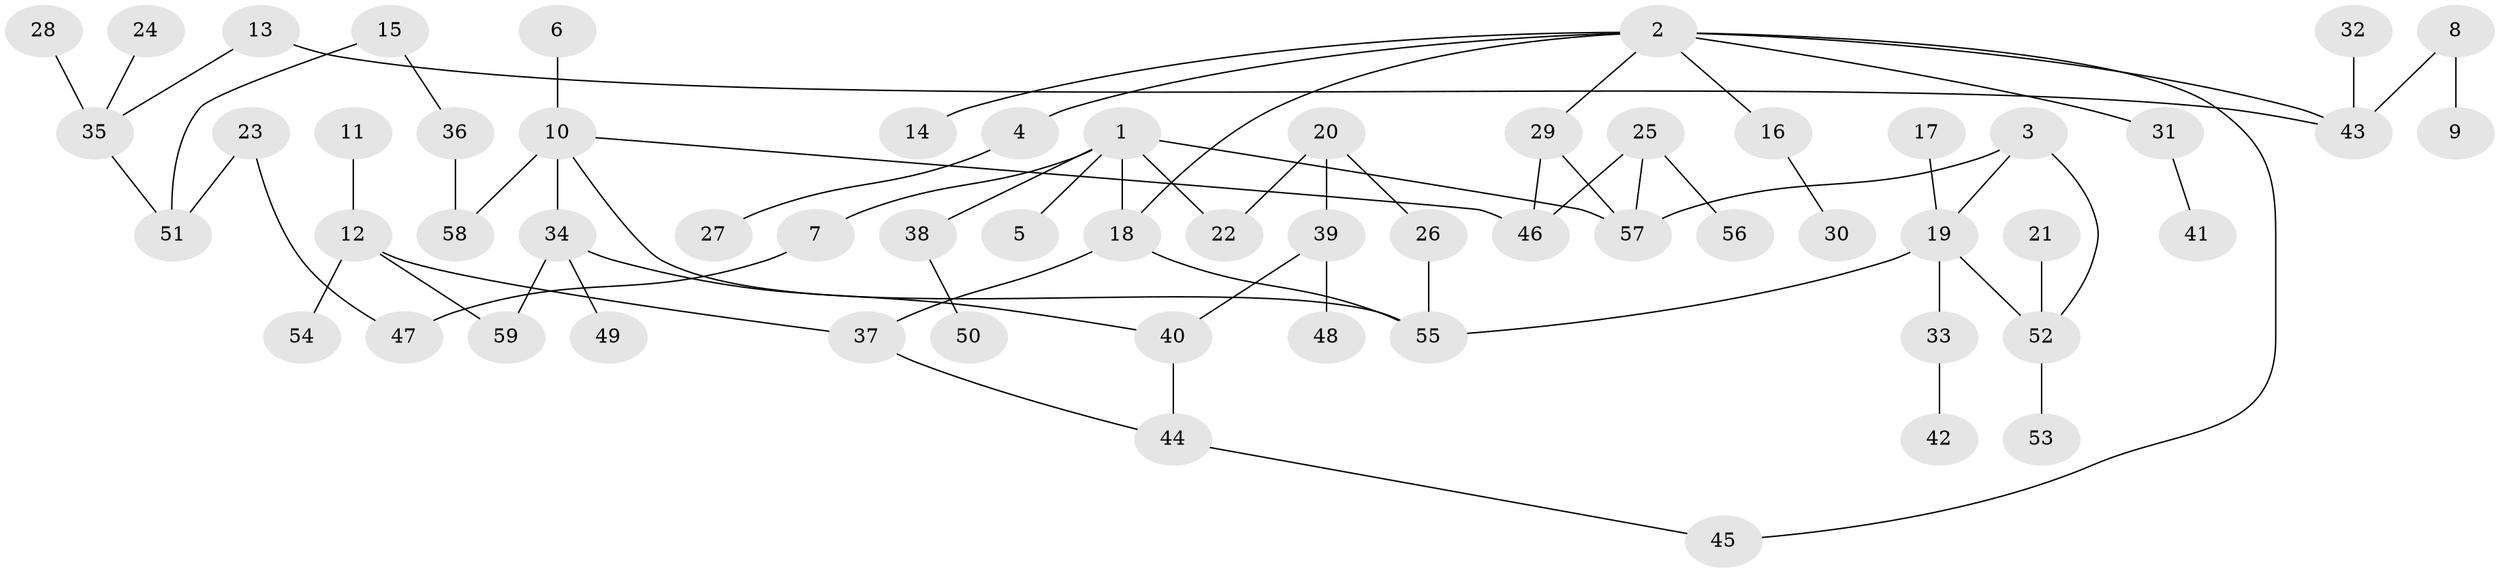 // original degree distribution, {6: 0.02564102564102564, 5: 0.06837606837606838, 3: 0.1452991452991453, 2: 0.2222222222222222, 8: 0.008547008547008548, 1: 0.452991452991453, 4: 0.07692307692307693}
// Generated by graph-tools (version 1.1) at 2025/01/03/09/25 03:01:02]
// undirected, 59 vertices, 70 edges
graph export_dot {
graph [start="1"]
  node [color=gray90,style=filled];
  1;
  2;
  3;
  4;
  5;
  6;
  7;
  8;
  9;
  10;
  11;
  12;
  13;
  14;
  15;
  16;
  17;
  18;
  19;
  20;
  21;
  22;
  23;
  24;
  25;
  26;
  27;
  28;
  29;
  30;
  31;
  32;
  33;
  34;
  35;
  36;
  37;
  38;
  39;
  40;
  41;
  42;
  43;
  44;
  45;
  46;
  47;
  48;
  49;
  50;
  51;
  52;
  53;
  54;
  55;
  56;
  57;
  58;
  59;
  1 -- 5 [weight=1.0];
  1 -- 7 [weight=1.0];
  1 -- 18 [weight=1.0];
  1 -- 22 [weight=1.0];
  1 -- 38 [weight=1.0];
  1 -- 57 [weight=1.0];
  2 -- 4 [weight=1.0];
  2 -- 14 [weight=1.0];
  2 -- 16 [weight=1.0];
  2 -- 18 [weight=1.0];
  2 -- 29 [weight=1.0];
  2 -- 31 [weight=1.0];
  2 -- 43 [weight=1.0];
  2 -- 45 [weight=1.0];
  3 -- 19 [weight=1.0];
  3 -- 52 [weight=1.0];
  3 -- 57 [weight=1.0];
  4 -- 27 [weight=1.0];
  6 -- 10 [weight=1.0];
  7 -- 47 [weight=1.0];
  8 -- 9 [weight=1.0];
  8 -- 43 [weight=1.0];
  10 -- 34 [weight=1.0];
  10 -- 46 [weight=1.0];
  10 -- 55 [weight=1.0];
  10 -- 58 [weight=2.0];
  11 -- 12 [weight=1.0];
  12 -- 37 [weight=1.0];
  12 -- 54 [weight=1.0];
  12 -- 59 [weight=1.0];
  13 -- 35 [weight=1.0];
  13 -- 43 [weight=1.0];
  15 -- 36 [weight=1.0];
  15 -- 51 [weight=1.0];
  16 -- 30 [weight=1.0];
  17 -- 19 [weight=1.0];
  18 -- 37 [weight=1.0];
  18 -- 55 [weight=1.0];
  19 -- 33 [weight=1.0];
  19 -- 52 [weight=1.0];
  19 -- 55 [weight=1.0];
  20 -- 22 [weight=1.0];
  20 -- 26 [weight=1.0];
  20 -- 39 [weight=1.0];
  21 -- 52 [weight=1.0];
  23 -- 47 [weight=1.0];
  23 -- 51 [weight=1.0];
  24 -- 35 [weight=1.0];
  25 -- 46 [weight=1.0];
  25 -- 56 [weight=1.0];
  25 -- 57 [weight=1.0];
  26 -- 55 [weight=1.0];
  28 -- 35 [weight=1.0];
  29 -- 46 [weight=1.0];
  29 -- 57 [weight=1.0];
  31 -- 41 [weight=1.0];
  32 -- 43 [weight=1.0];
  33 -- 42 [weight=1.0];
  34 -- 40 [weight=1.0];
  34 -- 49 [weight=1.0];
  34 -- 59 [weight=1.0];
  35 -- 51 [weight=1.0];
  36 -- 58 [weight=1.0];
  37 -- 44 [weight=1.0];
  38 -- 50 [weight=1.0];
  39 -- 40 [weight=1.0];
  39 -- 48 [weight=1.0];
  40 -- 44 [weight=1.0];
  44 -- 45 [weight=1.0];
  52 -- 53 [weight=1.0];
}

